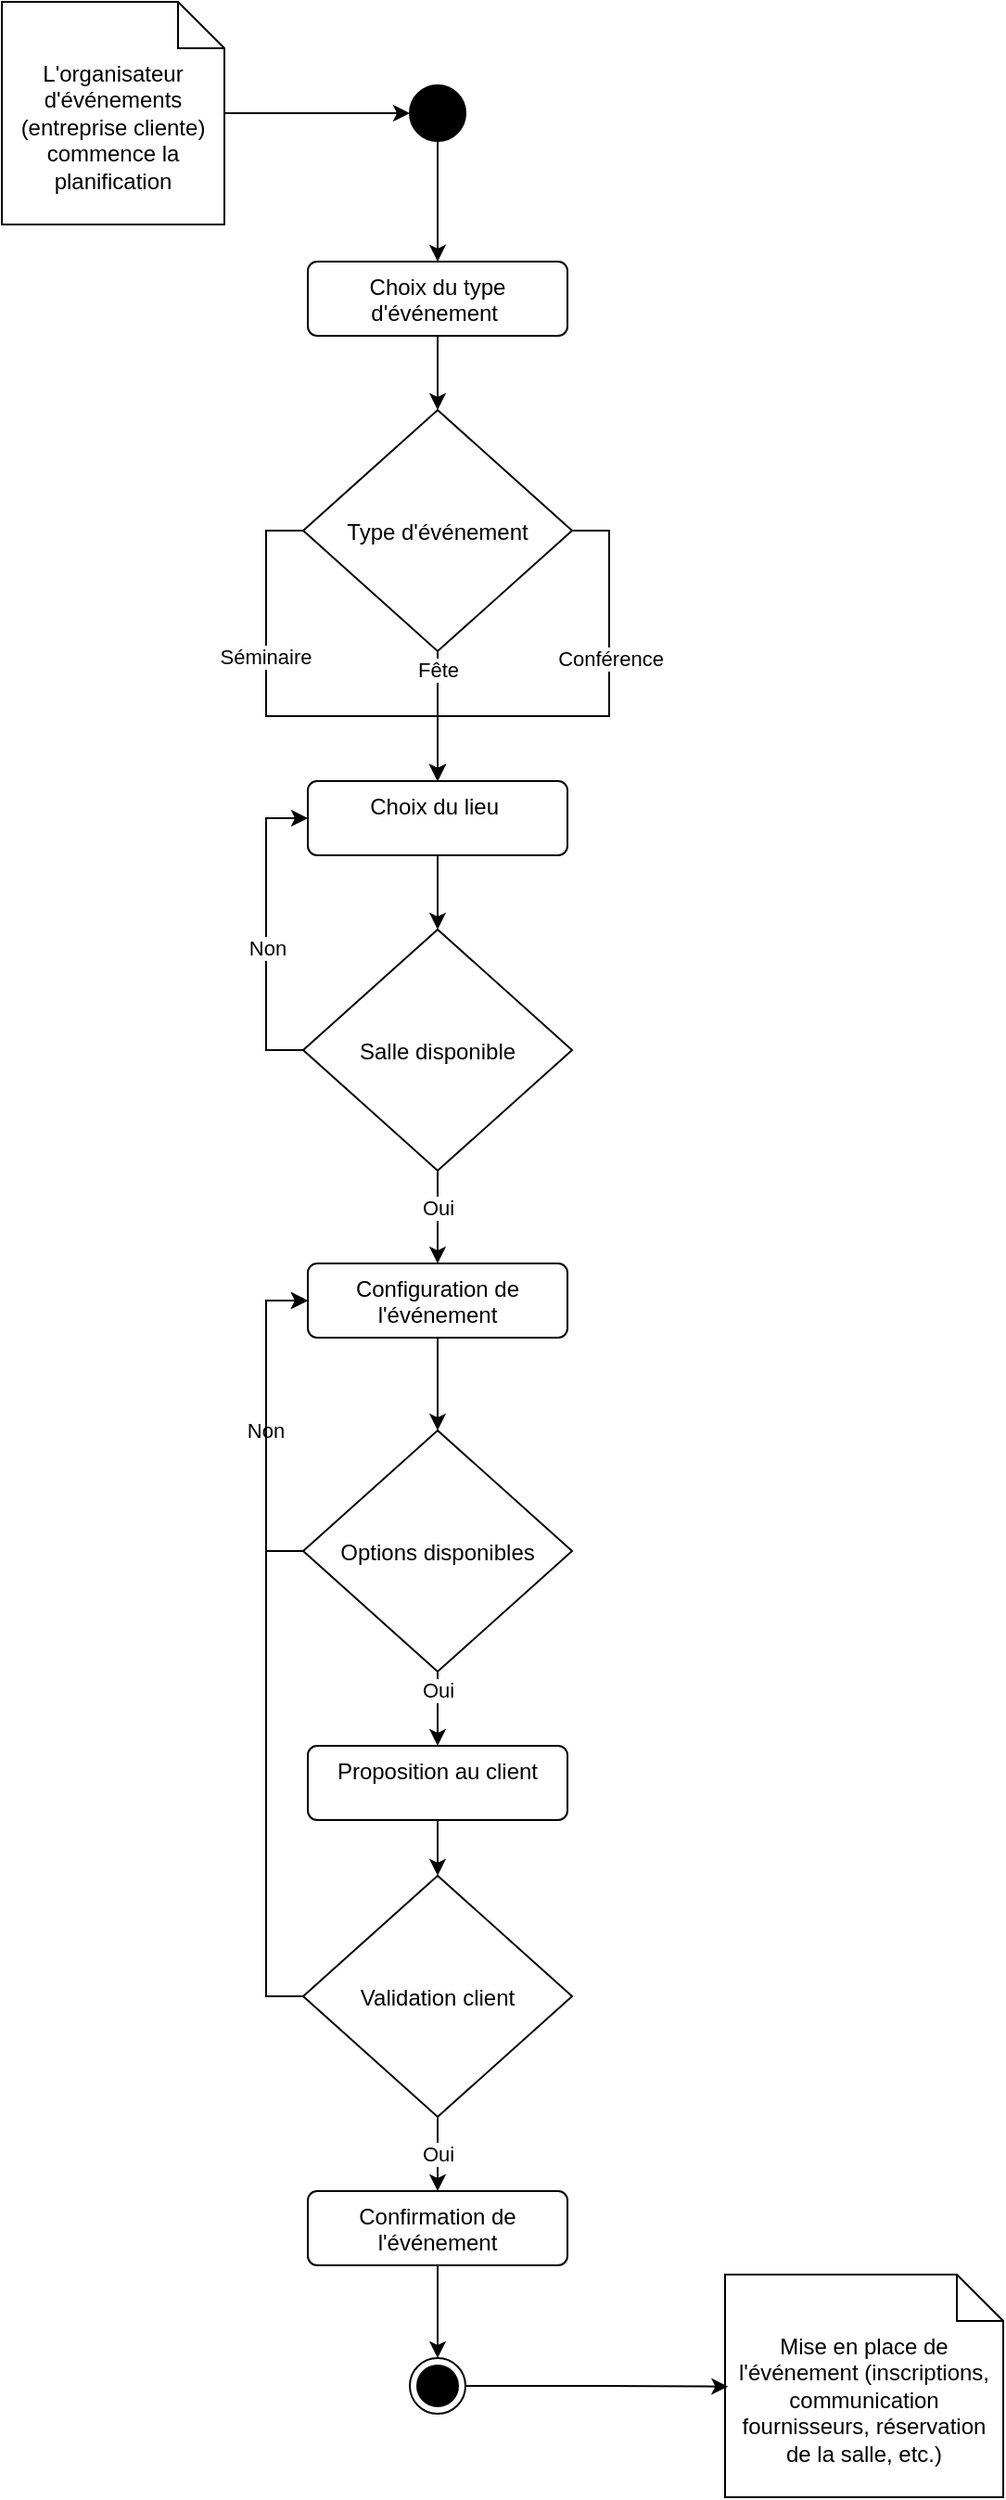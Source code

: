 <mxfile version="24.2.5" type="device">
  <diagram name="Page-1" id="5wp1fXAqHAATRWvAQKRi">
    <mxGraphModel dx="1306" dy="834" grid="1" gridSize="10" guides="1" tooltips="1" connect="1" arrows="1" fold="1" page="1" pageScale="1" pageWidth="827" pageHeight="1169" math="0" shadow="0">
      <root>
        <mxCell id="0" />
        <mxCell id="1" parent="0" />
        <mxCell id="Xsgh96qmhGuMHjadYTC_-3" style="edgeStyle=orthogonalEdgeStyle;rounded=0;orthogonalLoop=1;jettySize=auto;html=1;" parent="1" source="Xsgh96qmhGuMHjadYTC_-1" target="Xsgh96qmhGuMHjadYTC_-2" edge="1">
          <mxGeometry relative="1" as="geometry" />
        </mxCell>
        <mxCell id="Xsgh96qmhGuMHjadYTC_-1" value="L&#39;organisateur d&#39;événements (entreprise cliente) commence la planification" style="shape=note2;boundedLbl=1;whiteSpace=wrap;html=1;size=25;verticalAlign=top;align=center;" parent="1" vertex="1">
          <mxGeometry x="40" y="40" width="120" height="120" as="geometry" />
        </mxCell>
        <mxCell id="Xsgh96qmhGuMHjadYTC_-5" style="edgeStyle=orthogonalEdgeStyle;rounded=0;orthogonalLoop=1;jettySize=auto;html=1;" parent="1" source="Xsgh96qmhGuMHjadYTC_-2" target="Xsgh96qmhGuMHjadYTC_-4" edge="1">
          <mxGeometry relative="1" as="geometry" />
        </mxCell>
        <mxCell id="Xsgh96qmhGuMHjadYTC_-2" value="" style="ellipse;fillColor=strokeColor;html=1;" parent="1" vertex="1">
          <mxGeometry x="260" y="85" width="30" height="30" as="geometry" />
        </mxCell>
        <mxCell id="Xsgh96qmhGuMHjadYTC_-7" style="edgeStyle=orthogonalEdgeStyle;rounded=0;orthogonalLoop=1;jettySize=auto;html=1;entryX=0.5;entryY=0;entryDx=0;entryDy=0;" parent="1" source="Xsgh96qmhGuMHjadYTC_-4" target="Xsgh96qmhGuMHjadYTC_-6" edge="1">
          <mxGeometry relative="1" as="geometry" />
        </mxCell>
        <mxCell id="Xsgh96qmhGuMHjadYTC_-4" value="Choix du type d&#39;événement&amp;nbsp;" style="html=1;align=center;verticalAlign=top;rounded=1;absoluteArcSize=1;arcSize=10;dashed=0;whiteSpace=wrap;" parent="1" vertex="1">
          <mxGeometry x="205" y="180" width="140" height="40" as="geometry" />
        </mxCell>
        <mxCell id="Xsgh96qmhGuMHjadYTC_-9" style="edgeStyle=orthogonalEdgeStyle;rounded=0;orthogonalLoop=1;jettySize=auto;html=1;entryX=0.5;entryY=0;entryDx=0;entryDy=0;exitX=0;exitY=0.5;exitDx=0;exitDy=0;" parent="1" source="Xsgh96qmhGuMHjadYTC_-6" target="Xsgh96qmhGuMHjadYTC_-8" edge="1">
          <mxGeometry relative="1" as="geometry" />
        </mxCell>
        <mxCell id="Xsgh96qmhGuMHjadYTC_-10" value="Séminaire" style="edgeLabel;html=1;align=center;verticalAlign=middle;resizable=0;points=[];" parent="Xsgh96qmhGuMHjadYTC_-9" vertex="1" connectable="0">
          <mxGeometry x="-0.29" y="-1" relative="1" as="geometry">
            <mxPoint as="offset" />
          </mxGeometry>
        </mxCell>
        <mxCell id="Xsgh96qmhGuMHjadYTC_-11" style="edgeStyle=orthogonalEdgeStyle;rounded=0;orthogonalLoop=1;jettySize=auto;html=1;entryX=0.5;entryY=0;entryDx=0;entryDy=0;exitX=1;exitY=0.5;exitDx=0;exitDy=0;" parent="1" source="Xsgh96qmhGuMHjadYTC_-6" target="Xsgh96qmhGuMHjadYTC_-8" edge="1">
          <mxGeometry relative="1" as="geometry" />
        </mxCell>
        <mxCell id="Xsgh96qmhGuMHjadYTC_-12" value="Conférence" style="edgeLabel;html=1;align=center;verticalAlign=middle;resizable=0;points=[];" parent="Xsgh96qmhGuMHjadYTC_-11" vertex="1" connectable="0">
          <mxGeometry x="-0.279" relative="1" as="geometry">
            <mxPoint as="offset" />
          </mxGeometry>
        </mxCell>
        <mxCell id="Xsgh96qmhGuMHjadYTC_-13" style="edgeStyle=orthogonalEdgeStyle;rounded=0;orthogonalLoop=1;jettySize=auto;html=1;entryX=0.5;entryY=0;entryDx=0;entryDy=0;" parent="1" source="Xsgh96qmhGuMHjadYTC_-6" target="Xsgh96qmhGuMHjadYTC_-8" edge="1">
          <mxGeometry relative="1" as="geometry" />
        </mxCell>
        <mxCell id="Xsgh96qmhGuMHjadYTC_-14" value="Fête" style="edgeLabel;html=1;align=center;verticalAlign=middle;resizable=0;points=[];" parent="Xsgh96qmhGuMHjadYTC_-13" vertex="1" connectable="0">
          <mxGeometry x="0.28" relative="1" as="geometry">
            <mxPoint y="-35" as="offset" />
          </mxGeometry>
        </mxCell>
        <mxCell id="Xsgh96qmhGuMHjadYTC_-6" value="Type d&#39;événement" style="rhombus;" parent="1" vertex="1">
          <mxGeometry x="202.5" y="260" width="145" height="130" as="geometry" />
        </mxCell>
        <mxCell id="kJb6u-3mAhINlPtv4RKA-1" style="edgeStyle=orthogonalEdgeStyle;rounded=0;orthogonalLoop=1;jettySize=auto;html=1;entryX=0.5;entryY=0;entryDx=0;entryDy=0;" edge="1" parent="1" source="Xsgh96qmhGuMHjadYTC_-8" target="Xsgh96qmhGuMHjadYTC_-15">
          <mxGeometry relative="1" as="geometry" />
        </mxCell>
        <mxCell id="Xsgh96qmhGuMHjadYTC_-8" value="Choix du lieu&amp;nbsp;" style="html=1;align=center;verticalAlign=top;rounded=1;absoluteArcSize=1;arcSize=10;dashed=0;whiteSpace=wrap;" parent="1" vertex="1">
          <mxGeometry x="205" y="460" width="140" height="40" as="geometry" />
        </mxCell>
        <mxCell id="Xsgh96qmhGuMHjadYTC_-16" style="edgeStyle=orthogonalEdgeStyle;rounded=0;orthogonalLoop=1;jettySize=auto;html=1;entryX=0;entryY=0.5;entryDx=0;entryDy=0;exitX=0;exitY=0.5;exitDx=0;exitDy=0;" parent="1" source="Xsgh96qmhGuMHjadYTC_-15" target="Xsgh96qmhGuMHjadYTC_-8" edge="1">
          <mxGeometry relative="1" as="geometry" />
        </mxCell>
        <mxCell id="Xsgh96qmhGuMHjadYTC_-17" value="Non" style="edgeLabel;html=1;align=center;verticalAlign=middle;resizable=0;points=[];" parent="Xsgh96qmhGuMHjadYTC_-16" vertex="1" connectable="0">
          <mxGeometry x="-0.319" y="1" relative="1" as="geometry">
            <mxPoint x="1" y="-18" as="offset" />
          </mxGeometry>
        </mxCell>
        <mxCell id="Xsgh96qmhGuMHjadYTC_-19" style="edgeStyle=orthogonalEdgeStyle;rounded=0;orthogonalLoop=1;jettySize=auto;html=1;entryX=0.5;entryY=0;entryDx=0;entryDy=0;" parent="1" source="Xsgh96qmhGuMHjadYTC_-15" target="Xsgh96qmhGuMHjadYTC_-18" edge="1">
          <mxGeometry relative="1" as="geometry" />
        </mxCell>
        <mxCell id="Xsgh96qmhGuMHjadYTC_-20" value="Oui" style="edgeLabel;html=1;align=center;verticalAlign=middle;resizable=0;points=[];" parent="Xsgh96qmhGuMHjadYTC_-19" vertex="1" connectable="0">
          <mxGeometry x="0.32" y="-2" relative="1" as="geometry">
            <mxPoint x="2" y="-13" as="offset" />
          </mxGeometry>
        </mxCell>
        <mxCell id="Xsgh96qmhGuMHjadYTC_-15" value="Salle disponible" style="rhombus;" parent="1" vertex="1">
          <mxGeometry x="202.5" y="540" width="145" height="130" as="geometry" />
        </mxCell>
        <mxCell id="Xsgh96qmhGuMHjadYTC_-22" style="edgeStyle=orthogonalEdgeStyle;rounded=0;orthogonalLoop=1;jettySize=auto;html=1;entryX=0.5;entryY=0;entryDx=0;entryDy=0;" parent="1" source="Xsgh96qmhGuMHjadYTC_-18" target="Xsgh96qmhGuMHjadYTC_-21" edge="1">
          <mxGeometry relative="1" as="geometry" />
        </mxCell>
        <mxCell id="Xsgh96qmhGuMHjadYTC_-18" value="Configuration de l&#39;événement" style="html=1;align=center;verticalAlign=top;rounded=1;absoluteArcSize=1;arcSize=10;dashed=0;whiteSpace=wrap;" parent="1" vertex="1">
          <mxGeometry x="205" y="720" width="140" height="40" as="geometry" />
        </mxCell>
        <mxCell id="Xsgh96qmhGuMHjadYTC_-23" style="edgeStyle=orthogonalEdgeStyle;rounded=0;orthogonalLoop=1;jettySize=auto;html=1;entryX=0;entryY=0.5;entryDx=0;entryDy=0;exitX=0;exitY=0.5;exitDx=0;exitDy=0;" parent="1" source="Xsgh96qmhGuMHjadYTC_-21" target="Xsgh96qmhGuMHjadYTC_-18" edge="1">
          <mxGeometry relative="1" as="geometry" />
        </mxCell>
        <mxCell id="Xsgh96qmhGuMHjadYTC_-24" value="Non" style="edgeLabel;html=1;align=center;verticalAlign=middle;resizable=0;points=[];" parent="Xsgh96qmhGuMHjadYTC_-23" vertex="1" connectable="0">
          <mxGeometry x="-0.245" y="2" relative="1" as="geometry">
            <mxPoint x="1" y="-18" as="offset" />
          </mxGeometry>
        </mxCell>
        <mxCell id="Xsgh96qmhGuMHjadYTC_-26" style="edgeStyle=orthogonalEdgeStyle;rounded=0;orthogonalLoop=1;jettySize=auto;html=1;entryX=0.5;entryY=0;entryDx=0;entryDy=0;" parent="1" source="Xsgh96qmhGuMHjadYTC_-21" target="Xsgh96qmhGuMHjadYTC_-25" edge="1">
          <mxGeometry relative="1" as="geometry" />
        </mxCell>
        <mxCell id="Xsgh96qmhGuMHjadYTC_-27" value="Oui" style="edgeLabel;html=1;align=center;verticalAlign=middle;resizable=0;points=[];" parent="Xsgh96qmhGuMHjadYTC_-26" vertex="1" connectable="0">
          <mxGeometry x="0.15" y="1" relative="1" as="geometry">
            <mxPoint x="-1" y="-13" as="offset" />
          </mxGeometry>
        </mxCell>
        <mxCell id="Xsgh96qmhGuMHjadYTC_-21" value="Options disponibles" style="rhombus;" parent="1" vertex="1">
          <mxGeometry x="202.5" y="810" width="145" height="130" as="geometry" />
        </mxCell>
        <mxCell id="kJb6u-3mAhINlPtv4RKA-2" style="edgeStyle=orthogonalEdgeStyle;rounded=0;orthogonalLoop=1;jettySize=auto;html=1;entryX=0.5;entryY=0;entryDx=0;entryDy=0;" edge="1" parent="1" source="Xsgh96qmhGuMHjadYTC_-25" target="Xsgh96qmhGuMHjadYTC_-28">
          <mxGeometry relative="1" as="geometry" />
        </mxCell>
        <mxCell id="Xsgh96qmhGuMHjadYTC_-25" value="Proposition au client" style="html=1;align=center;verticalAlign=top;rounded=1;absoluteArcSize=1;arcSize=10;dashed=0;whiteSpace=wrap;" parent="1" vertex="1">
          <mxGeometry x="205" y="980" width="140" height="40" as="geometry" />
        </mxCell>
        <mxCell id="Xsgh96qmhGuMHjadYTC_-29" style="edgeStyle=orthogonalEdgeStyle;rounded=0;orthogonalLoop=1;jettySize=auto;html=1;entryX=0;entryY=0.5;entryDx=0;entryDy=0;exitX=0;exitY=0.5;exitDx=0;exitDy=0;" parent="1" source="Xsgh96qmhGuMHjadYTC_-28" target="Xsgh96qmhGuMHjadYTC_-18" edge="1">
          <mxGeometry relative="1" as="geometry" />
        </mxCell>
        <mxCell id="Xsgh96qmhGuMHjadYTC_-31" style="edgeStyle=orthogonalEdgeStyle;rounded=0;orthogonalLoop=1;jettySize=auto;html=1;entryX=0.5;entryY=0;entryDx=0;entryDy=0;" parent="1" source="Xsgh96qmhGuMHjadYTC_-28" target="Xsgh96qmhGuMHjadYTC_-30" edge="1">
          <mxGeometry relative="1" as="geometry" />
        </mxCell>
        <mxCell id="Xsgh96qmhGuMHjadYTC_-32" value="Oui" style="edgeLabel;html=1;align=center;verticalAlign=middle;resizable=0;points=[];" parent="Xsgh96qmhGuMHjadYTC_-31" vertex="1" connectable="0">
          <mxGeometry x="0.25" y="-2" relative="1" as="geometry">
            <mxPoint x="2" y="-5" as="offset" />
          </mxGeometry>
        </mxCell>
        <mxCell id="Xsgh96qmhGuMHjadYTC_-28" value="Validation client" style="rhombus;" parent="1" vertex="1">
          <mxGeometry x="202.5" y="1050" width="145" height="130" as="geometry" />
        </mxCell>
        <mxCell id="Xsgh96qmhGuMHjadYTC_-34" style="edgeStyle=orthogonalEdgeStyle;rounded=0;orthogonalLoop=1;jettySize=auto;html=1;" parent="1" source="Xsgh96qmhGuMHjadYTC_-30" target="Xsgh96qmhGuMHjadYTC_-33" edge="1">
          <mxGeometry relative="1" as="geometry" />
        </mxCell>
        <mxCell id="Xsgh96qmhGuMHjadYTC_-30" value="Confirmation de l&#39;événement" style="html=1;align=center;verticalAlign=top;rounded=1;absoluteArcSize=1;arcSize=10;dashed=0;whiteSpace=wrap;" parent="1" vertex="1">
          <mxGeometry x="205" y="1220" width="140" height="40" as="geometry" />
        </mxCell>
        <mxCell id="Xsgh96qmhGuMHjadYTC_-33" value="" style="ellipse;html=1;shape=endState;fillColor=strokeColor;" parent="1" vertex="1">
          <mxGeometry x="260" y="1310" width="30" height="30" as="geometry" />
        </mxCell>
        <mxCell id="Xsgh96qmhGuMHjadYTC_-35" value="Mise en place de l&#39;événement (inscriptions, communication fournisseurs, réservation de la salle, etc.)" style="shape=note2;boundedLbl=1;whiteSpace=wrap;html=1;size=25;verticalAlign=top;align=center;" parent="1" vertex="1">
          <mxGeometry x="430" y="1265" width="150" height="120" as="geometry" />
        </mxCell>
        <mxCell id="Xsgh96qmhGuMHjadYTC_-36" style="edgeStyle=orthogonalEdgeStyle;rounded=0;orthogonalLoop=1;jettySize=auto;html=1;entryX=0.011;entryY=0.503;entryDx=0;entryDy=0;entryPerimeter=0;" parent="1" source="Xsgh96qmhGuMHjadYTC_-33" target="Xsgh96qmhGuMHjadYTC_-35" edge="1">
          <mxGeometry relative="1" as="geometry" />
        </mxCell>
      </root>
    </mxGraphModel>
  </diagram>
</mxfile>
